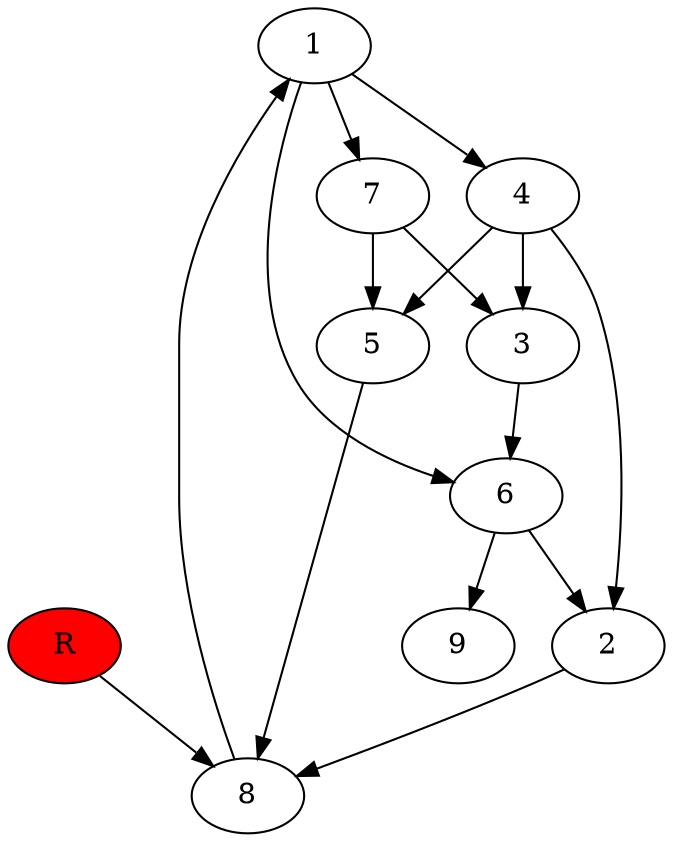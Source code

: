 digraph prb25663 {
	1
	2
	3
	4
	5
	6
	7
	8
	R [fillcolor="#ff0000" style=filled]
	1 -> 4
	1 -> 6
	1 -> 7
	2 -> 8
	3 -> 6
	4 -> 2
	4 -> 3
	4 -> 5
	5 -> 8
	6 -> 2
	6 -> 9
	7 -> 3
	7 -> 5
	8 -> 1
	R -> 8
}
